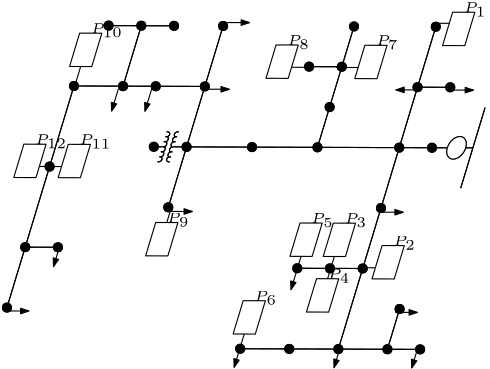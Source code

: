 <?xml version="1.0"?>
<!DOCTYPE ipe SYSTEM "ipe.dtd">
<ipe version="70218" creator="Ipe 7.2.23">
<info created="D:20210319153732" modified="D:20220112181331"/>
<ipestyle name="basic">
<symbol name="arrow/arc(spx)">
<path stroke="sym-stroke" fill="sym-stroke" pen="sym-pen">
0 0 m
-1 0.333 l
-1 -0.333 l
h
</path>
</symbol>
<symbol name="arrow/farc(spx)">
<path stroke="sym-stroke" fill="white" pen="sym-pen">
0 0 m
-1 0.333 l
-1 -0.333 l
h
</path>
</symbol>
<symbol name="arrow/ptarc(spx)">
<path stroke="sym-stroke" fill="sym-stroke" pen="sym-pen">
0 0 m
-1 0.333 l
-0.8 0 l
-1 -0.333 l
h
</path>
</symbol>
<symbol name="arrow/fptarc(spx)">
<path stroke="sym-stroke" fill="white" pen="sym-pen">
0 0 m
-1 0.333 l
-0.8 0 l
-1 -0.333 l
h
</path>
</symbol>
<symbol name="mark/circle(sx)" transformations="translations">
<path fill="sym-stroke">
0.6 0 0 0.6 0 0 e
0.4 0 0 0.4 0 0 e
</path>
</symbol>
<symbol name="mark/disk(sx)" transformations="translations">
<path fill="sym-stroke">
0.6 0 0 0.6 0 0 e
</path>
</symbol>
<symbol name="mark/fdisk(sfx)" transformations="translations">
<group>
<path fill="sym-fill">
0.5 0 0 0.5 0 0 e
</path>
<path fill="sym-stroke" fillrule="eofill">
0.6 0 0 0.6 0 0 e
0.4 0 0 0.4 0 0 e
</path>
</group>
</symbol>
<symbol name="mark/box(sx)" transformations="translations">
<path fill="sym-stroke" fillrule="eofill">
-0.6 -0.6 m
0.6 -0.6 l
0.6 0.6 l
-0.6 0.6 l
h
-0.4 -0.4 m
0.4 -0.4 l
0.4 0.4 l
-0.4 0.4 l
h
</path>
</symbol>
<symbol name="mark/square(sx)" transformations="translations">
<path fill="sym-stroke">
-0.6 -0.6 m
0.6 -0.6 l
0.6 0.6 l
-0.6 0.6 l
h
</path>
</symbol>
<symbol name="mark/fsquare(sfx)" transformations="translations">
<group>
<path fill="sym-fill">
-0.5 -0.5 m
0.5 -0.5 l
0.5 0.5 l
-0.5 0.5 l
h
</path>
<path fill="sym-stroke" fillrule="eofill">
-0.6 -0.6 m
0.6 -0.6 l
0.6 0.6 l
-0.6 0.6 l
h
-0.4 -0.4 m
0.4 -0.4 l
0.4 0.4 l
-0.4 0.4 l
h
</path>
</group>
</symbol>
<symbol name="mark/cross(sx)" transformations="translations">
<group>
<path fill="sym-stroke">
-0.43 -0.57 m
0.57 0.43 l
0.43 0.57 l
-0.57 -0.43 l
h
</path>
<path fill="sym-stroke">
-0.43 0.57 m
0.57 -0.43 l
0.43 -0.57 l
-0.57 0.43 l
h
</path>
</group>
</symbol>
<symbol name="arrow/fnormal(spx)">
<path stroke="sym-stroke" fill="white" pen="sym-pen">
0 0 m
-1 0.333 l
-1 -0.333 l
h
</path>
</symbol>
<symbol name="arrow/pointed(spx)">
<path stroke="sym-stroke" fill="sym-stroke" pen="sym-pen">
0 0 m
-1 0.333 l
-0.8 0 l
-1 -0.333 l
h
</path>
</symbol>
<symbol name="arrow/fpointed(spx)">
<path stroke="sym-stroke" fill="white" pen="sym-pen">
0 0 m
-1 0.333 l
-0.8 0 l
-1 -0.333 l
h
</path>
</symbol>
<symbol name="arrow/linear(spx)">
<path stroke="sym-stroke" pen="sym-pen">
-1 0.333 m
0 0 l
-1 -0.333 l
</path>
</symbol>
<symbol name="arrow/fdouble(spx)">
<path stroke="sym-stroke" fill="white" pen="sym-pen">
0 0 m
-1 0.333 l
-1 -0.333 l
h
-1 0 m
-2 0.333 l
-2 -0.333 l
h
</path>
</symbol>
<symbol name="arrow/double(spx)">
<path stroke="sym-stroke" fill="sym-stroke" pen="sym-pen">
0 0 m
-1 0.333 l
-1 -0.333 l
h
-1 0 m
-2 0.333 l
-2 -0.333 l
h
</path>
</symbol>
<anglesize name="22.5 deg" value="22.5"/>
<anglesize name="30 deg" value="30"/>
<anglesize name="45 deg" value="45"/>
<anglesize name="60 deg" value="60"/>
<anglesize name="90 deg" value="90"/>
<arrowsize name="large" value="10"/>
<arrowsize name="small" value="5"/>
<arrowsize name="tiny" value="3"/>
<color name="blue" value="0 0 1"/>
<color name="brown" value="0.647 0.165 0.165"/>
<color name="darkblue" value="0 0 0.545"/>
<color name="darkcyan" value="0 0.545 0.545"/>
<color name="darkgray" value="0.663"/>
<color name="darkgreen" value="0 0.392 0"/>
<color name="darkmagenta" value="0.545 0 0.545"/>
<color name="darkorange" value="1 0.549 0"/>
<color name="darkred" value="0.545 0 0"/>
<color name="gold" value="1 0.843 0"/>
<color name="gray" value="0.745"/>
<color name="green" value="0 1 0"/>
<color name="lightblue" value="0.678 0.847 0.902"/>
<color name="lightcyan" value="0.878 1 1"/>
<color name="lightgray" value="0.827"/>
<color name="lightgreen" value="0.565 0.933 0.565"/>
<color name="lightyellow" value="1 1 0.878"/>
<color name="navy" value="0 0 0.502"/>
<color name="orange" value="1 0.647 0"/>
<color name="pink" value="1 0.753 0.796"/>
<color name="purple" value="0.627 0.125 0.941"/>
<color name="red" value="1 0 0"/>
<color name="seagreen" value="0.18 0.545 0.341"/>
<color name="turquoise" value="0.251 0.878 0.816"/>
<color name="violet" value="0.933 0.51 0.933"/>
<color name="yellow" value="1 1 0"/>
<dashstyle name="dash dot dotted" value="[4 2 1 2 1 2] 0"/>
<dashstyle name="dash dotted" value="[4 2 1 2] 0"/>
<dashstyle name="dashed" value="[4] 0"/>
<dashstyle name="dotted" value="[1 3] 0"/>
<gridsize name="10 pts (~3.5 mm)" value="10"/>
<gridsize name="14 pts (~5 mm)" value="14"/>
<gridsize name="16 pts (~6 mm)" value="16"/>
<gridsize name="20 pts (~7 mm)" value="20"/>
<gridsize name="28 pts (~10 mm)" value="28"/>
<gridsize name="32 pts (~12 mm)" value="32"/>
<gridsize name="4 pts" value="4"/>
<gridsize name="56 pts (~20 mm)" value="56"/>
<gridsize name="8 pts (~3 mm)" value="8"/>
<opacity name="10%" value="0.1"/>
<opacity name="30%" value="0.3"/>
<opacity name="50%" value="0.5"/>
<opacity name="75%" value="0.75"/>
<pen name="fat" value="1.2"/>
<pen name="heavier" value="0.8"/>
<pen name="ultrafat" value="2"/>
<symbolsize name="large" value="5"/>
<symbolsize name="small" value="2"/>
<symbolsize name="tiny" value="1.1"/>
<textsize name="Huge" value="\Huge"/>
<textsize name="LARGE" value="\LARGE"/>
<textsize name="Large" value="\Large"/>
<textsize name="footnote" value="\footnotesize"/>
<textsize name="huge" value="\huge"/>
<textsize name="large" value="\large"/>
<textsize name="small" value="\small"/>
<textsize name="tiny" value="\tiny"/>
<textstyle name="center" begin="\begin{center}" end="\end{center}"/>
<textstyle name="item" begin="\begin{itemize}\item{}" end="\end{itemize}"/>
<textstyle name="itemize" begin="\begin{itemize}" end="\end{itemize}"/>
<tiling name="falling" angle="-60" step="4" width="1"/>
<tiling name="rising" angle="30" step="4" width="1"/>
</ipestyle>
<page>
<layer name="alpha"/>
<view layers="alpha" active="alpha"/>
<use layer="alpha" matrix="-0.13707 -0.453298 0.368118 -0.00129141 35.4657 811.525" name="mark/disk(sx)" pos="80 704" size="normal" stroke="black"/>
<use matrix="-0.13707 -0.453298 0.368118 -0.00129141 35.4657 811.525" name="mark/disk(sx)" pos="128 704" size="normal" stroke="black"/>
<use matrix="-0.13707 -0.453298 0.368118 -0.00129141 35.4657 811.525" name="mark/disk(sx)" pos="176 704" size="normal" stroke="black"/>
<use matrix="-0.13707 -0.453298 0.368118 -0.00129141 35.4657 811.525" name="mark/disk(sx)" pos="224 704" size="normal" stroke="black"/>
<use matrix="-0.13707 -0.453298 0.368118 -0.00129141 35.4657 811.525" name="mark/disk(sx)" pos="272 704" size="normal" stroke="black"/>
<use matrix="-0.13707 -0.453298 0.368118 -0.00129141 33.2726 804.272" name="mark/disk(sx)" pos="320 704" size="normal" stroke="black"/>
<use matrix="-0.13707 -0.453298 0.368118 -0.00129141 33.2726 804.272" name="mark/disk(sx)" pos="320 752" size="normal" stroke="black"/>
<use matrix="-0.13707 -0.453298 0.368118 -0.00129141 33.2726 804.272" name="mark/disk(sx)" pos="320 784" size="normal" stroke="black"/>
<use matrix="-0.13707 -0.453298 0.368118 -0.00129141 33.2726 804.272" name="mark/disk(sx)" pos="288 752" size="normal" stroke="black"/>
<use matrix="-0.13707 -0.453298 0.368118 -0.00129141 33.2726 804.272" name="mark/disk(sx)" pos="320 656" size="normal" stroke="black"/>
<use matrix="-0.13707 -0.453298 0.368118 -0.00129141 33.2726 804.272" name="mark/disk(sx)" pos="320 608" size="normal" stroke="black"/>
<use matrix="-0.13707 -0.453298 0.368118 -0.00129141 35.4657 811.525" name="mark/disk(sx)" pos="272 672" size="normal" stroke="black"/>
<use matrix="-0.13707 -0.453298 0.368118 -0.00129141 35.4657 811.525" name="mark/disk(sx)" pos="272 640" size="normal" stroke="black"/>
<path matrix="-0.13707 -0.453298 0.368118 -0.00129141 35.4657 811.525" stroke="black">
336 784 m
336 752 l
336 752 l
</path>
<path matrix="-0.13707 -0.453298 0.368118 -0.00129141 35.4657 811.525" stroke="black">
336 752 m
304 752 l
</path>
<path matrix="-0.13707 -0.453298 0.368118 -0.00129141 35.4657 811.525" stroke="black">
336 752 m
336 704 l
</path>
<path matrix="-0.13707 -0.453298 0.368118 -0.00129141 35.4657 811.525" stroke="black">
336 704 m
336 656 l
</path>
<path matrix="-0.13707 -0.453298 0.368118 -0.00129141 35.4657 811.525" stroke="black">
336 656 m
336 608 l
</path>
<path matrix="-0.13707 -0.453298 0.368118 -0.00129141 35.4657 811.525" stroke="black">
336 704 m
272 704 l
</path>
<path matrix="-0.13707 -0.453298 0.368118 -0.00129141 35.4657 811.525" stroke="black">
272 704 m
272 672 l
</path>
<path matrix="-0.13707 -0.453298 0.368118 -0.00129141 35.4657 811.525" stroke="black">
272 672 m
272 640 l
</path>
<path matrix="-0.13707 -0.453298 0.368118 -0.00129141 35.4657 811.525" stroke="black">
272 704 m
224 704 l
</path>
<path matrix="-0.13707 -0.453298 0.368118 -0.00129141 35.4657 811.525" stroke="black">
224 704 m
176 704 l
</path>
<path matrix="-0.13707 -0.453298 0.368118 -0.00129141 35.4657 811.525" stroke="black">
176 704 m
128 704 l
</path>
<path matrix="-0.13707 -0.453298 0.368118 -0.00129141 35.4657 811.525" stroke="black">
128 704 m
80 704 l
</path>
<use matrix="-0.13707 -0.453298 0.368118 -0.00129141 35.4657 811.525" name="mark/disk(sx)" pos="176 736" size="normal" stroke="black"/>
<use matrix="-0.13707 -0.453298 0.368118 -0.00129141 35.4657 811.525" name="mark/disk(sx)" pos="128 736" size="normal" stroke="black"/>
<use matrix="-0.13707 -0.453298 0.368118 -0.00129141 35.4657 811.525" name="mark/disk(sx)" pos="176 624" size="normal" stroke="black"/>
<use matrix="-0.13707 -0.453298 0.368118 -0.00129141 35.4657 811.525" name="mark/disk(sx)" pos="144 624" size="normal" stroke="black"/>
<use matrix="-0.13707 -0.453298 0.368118 -0.00129141 35.4657 811.525" name="mark/disk(sx)" pos="112 624" size="normal" stroke="black"/>
<use matrix="-0.13707 -0.453298 0.368118 -0.00129141 35.4657 811.525" name="mark/disk(sx)" pos="80 624" size="normal" stroke="black"/>
<use matrix="-0.13707 -0.453298 0.368118 -0.00129141 35.4657 811.525" name="mark/disk(sx)" pos="112 592" size="normal" stroke="black"/>
<use matrix="-0.13707 -0.453298 0.368118 -0.00129141 35.4657 811.525" name="mark/disk(sx)" pos="176 560" size="normal" stroke="black"/>
<use matrix="-0.13707 -0.453298 0.368118 -0.00129141 35.4657 811.525" name="mark/disk(sx)" pos="176 496" size="normal" stroke="black"/>
<use matrix="-0.13707 -0.453298 0.368118 -0.00129141 35.4657 811.525" name="mark/disk(sx)" pos="224 496" size="normal" stroke="black"/>
<use matrix="-0.13707 -0.453298 0.368118 -0.00129141 35.4657 811.525" name="mark/disk(sx)" pos="128 496" size="normal" stroke="black"/>
<use matrix="-0.13707 -0.453298 0.368118 -0.00129141 35.4657 811.525" name="mark/disk(sx)" pos="80 496" size="normal" stroke="black"/>
<use matrix="-0.13707 -0.453298 0.368118 -0.00129141 35.4657 811.525" name="mark/disk(sx)" pos="128 448" size="normal" stroke="black"/>
<use matrix="-0.13707 -0.453298 0.368118 -0.00129141 35.4657 811.525" name="mark/disk(sx)" pos="128 416" size="normal" stroke="black"/>
<use matrix="-0.13707 -0.453298 0.368118 -0.00129141 35.4657 811.525" name="mark/disk(sx)" pos="128 368" size="normal" stroke="black"/>
<path matrix="-0.13707 -0.453298 0.368118 -0.00129141 35.4657 811.525" stroke="black">
176 736 m
176 704 l
</path>
<path matrix="-0.13707 -0.453298 0.368118 -0.00129141 35.4657 811.525" stroke="black">
128 736 m
128 704 l
</path>
<path matrix="-0.13707 -0.453298 0.368118 -0.00129141 35.4657 811.525" stroke="black">
176 704 m
176 624 l
</path>
<path matrix="-0.13707 -0.453298 0.368118 -0.00129141 35.4657 811.525" stroke="black">
176 624 m
176 560 l
</path>
<path matrix="-0.13707 -0.453298 0.368118 -0.00129141 35.4657 811.525" stroke="black">
176 624 m
144 624 l
</path>
<path matrix="-0.13707 -0.453298 0.368118 -0.00129141 35.4657 811.525" stroke="black">
144 624 m
112 624 l
</path>
<path matrix="-0.13707 -0.453298 0.368118 -0.00129141 35.4657 811.525" stroke="black">
112 624 m
80 624 l
</path>
<path matrix="-0.13707 -0.453298 0.368118 -0.00129141 35.4657 811.525" stroke="black">
112 624 m
112 592 l
</path>
<path matrix="-0.13707 -0.453298 0.368118 -0.00129141 35.4657 811.525" stroke="black">
176 560 m
176 496 l
</path>
<path matrix="-0.13707 -0.453298 0.368118 -0.00129141 35.4657 811.525" stroke="black">
176 496 m
224 496 l
</path>
<path matrix="-0.13707 -0.453298 0.368118 -0.00129141 35.4657 811.525" stroke="black">
176 496 m
128 496 l
</path>
<path matrix="-0.13707 -0.453298 0.368118 -0.00129141 35.4657 811.525" stroke="black">
128 496 m
80 496 l
</path>
<path matrix="-0.13707 -0.453298 0.368118 -0.00129141 35.4657 811.525" stroke="black">
128 496 m
128 448 l
</path>
<path matrix="-0.13707 -0.453298 0.368118 -0.00129141 35.4657 811.525" stroke="black">
128 448 m
128 416 l
</path>
<path matrix="-0.13707 -0.453298 0.368118 -0.00129141 35.4657 811.525" stroke="black">
128 416 m
128 368 l
</path>
<use matrix="-0.13707 -0.453298 0.368118 -0.00129141 35.4657 811.525" name="mark/disk(sx)" pos="80 416" size="normal" stroke="black"/>
<use matrix="-0.13707 -0.453298 0.368118 -0.00129141 35.4657 811.525" name="mark/disk(sx)" pos="80 448" size="normal" stroke="black"/>
<use matrix="-0.13707 -0.453298 0.368118 -0.00129141 35.4657 811.525" name="mark/disk(sx)" pos="80 384" size="normal" stroke="black"/>
<use matrix="-0.13707 -0.453298 0.368118 -0.00129141 35.4657 811.525" name="mark/disk(sx)" pos="192 368" size="normal" stroke="black"/>
<use matrix="-0.13707 -0.453298 0.368118 -0.00129141 35.4657 811.525" name="mark/disk(sx)" pos="256 368" size="normal" stroke="black"/>
<use matrix="-0.13707 -0.453298 0.368118 -0.00129141 35.4657 811.525" name="mark/disk(sx)" pos="304 368" size="normal" stroke="black"/>
<path matrix="-0.13707 -0.453298 0.368118 -0.00129141 35.4657 811.525" stroke="black">
128 416 m
80 416 l
</path>
<path matrix="-0.13707 -0.453298 0.368118 -0.00129141 35.4657 811.525" stroke="black">
80 416 m
80 448 l
</path>
<path matrix="-0.13707 -0.453298 0.368118 -0.00129141 35.4657 811.525" stroke="black">
80 416 m
80 384 l
</path>
<path matrix="-0.13707 -0.453298 0.368118 -0.00129141 35.4657 811.525" stroke="black">
128 368 m
192 368 l
</path>
<path matrix="-0.13707 -0.453298 0.368118 -0.00129141 35.4657 811.525" stroke="black">
192 368 m
256 368 l
</path>
<path matrix="-0.13707 -0.453298 0.368118 -0.00129141 35.4657 811.525" stroke="black">
256 368 m
304 368 l
</path>
<use matrix="-0.13707 -0.453298 0.368118 -0.00129141 35.4657 811.525" name="mark/disk(sx)" pos="176 464" size="normal" stroke="black"/>
<path matrix="-0.13707 -0.453298 0.368118 -0.00129141 38.4106 811.515" stroke="black">
144 768 m
208 768 l
</path>
<path matrix="-0.13707 -0.453298 0.368118 -0.00129141 35.4657 811.525" stroke="black">
176 776 m
176 768 l
</path>
<path matrix="-0.13707 -0.453298 0.368118 -0.00129141 35.4657 811.525" stroke="black">
176 752 m
176 736 l
</path>
<path matrix="-0.13707 -0.453298 0.368118 -0.00129141 35.4657 811.525" stroke="black" fill="white">
8.94427 0 0 8.94427 176 760 e
</path>
<path matrix="-0.13707 -0.453298 0.368118 -0.00129141 35.4657 811.525" stroke="black">
176 464 m
176 472 l
176 472 l
</path>
<path matrix="-0.13707 -0.453298 0.368118 -0.00129141 35.4657 811.525" stroke="black">
176 496 m
176 484 l
</path>
<path matrix="-0.13707 -0.453298 0.368118 -0.00129141 35.4657 811.525" stroke="black">
164 484 m
164 480
168 480
168 484
168 484
168 480
172 480
172 484
172 484
172 480
176 480
176 484
176 484
176 480
180 480
180 484
180 484
180 480
184 480
184 484
184 484
184 480
188 480
188 484
188 484 c
</path>
<path matrix="0.13707 0.453298 -0.368118 0.00129141 339.137 650.729" stroke="black">
164 484 m
164 480
168 480
168 484
168 484
168 480
172 480
172 484
172 484
172 480
176 480
176 484
176 484
176 480
180 480
180 484
180 484
180 480
184 480
184 484
184 484
184 480
188 480
188 484
188 484 c
</path>
<use matrix="-0.13707 -0.453298 0.368118 -0.00129141 35.4657 811.525" name="mark/disk(sx)" pos="256 400" size="normal" stroke="black"/>
<path matrix="-0.13707 -0.453298 0.368118 -0.00129141 35.4657 811.525" stroke="black">
256 400 m
256 368 l
</path>
<use matrix="-0.13707 -0.453298 0.368118 -0.00129141 35.4657 811.525" name="mark/disk(sx)" pos="80 704" size="normal" stroke="black"/>
<use matrix="-0.13707 -0.453298 0.368118 -0.00129141 35.4657 811.525" name="mark/disk(sx)" pos="128 704" size="normal" stroke="black"/>
<use matrix="-0.13707 -0.453298 0.368118 -0.00129141 35.4657 811.525" name="mark/disk(sx)" pos="176 704" size="normal" stroke="black"/>
<use matrix="-0.13707 -0.453298 0.368118 -0.00129141 35.4657 811.525" name="mark/disk(sx)" pos="224 704" size="normal" stroke="black"/>
<use matrix="-0.13707 -0.453298 0.368118 -0.00129141 35.4657 811.525" name="mark/disk(sx)" pos="272 704" size="normal" stroke="black"/>
<use matrix="-0.13707 -0.453298 0.368118 -0.00129141 33.2726 804.272" name="mark/disk(sx)" pos="320 704" size="normal" stroke="black"/>
<use matrix="-0.13707 -0.453298 0.368118 -0.00129141 33.2726 804.272" name="mark/disk(sx)" pos="320 752" size="normal" stroke="black"/>
<use matrix="-0.13707 -0.453298 0.368118 -0.00129141 33.2726 804.272" name="mark/disk(sx)" pos="320 784" size="normal" stroke="black"/>
<use matrix="-0.13707 -0.453298 0.368118 -0.00129141 33.2726 804.272" name="mark/disk(sx)" pos="288 752" size="normal" stroke="black"/>
<use matrix="-0.13707 -0.453298 0.368118 -0.00129141 33.2726 804.272" name="mark/disk(sx)" pos="320 656" size="normal" stroke="black"/>
<use matrix="-0.13707 -0.453298 0.368118 -0.00129141 33.2726 804.272" name="mark/disk(sx)" pos="320 608" size="normal" stroke="black"/>
<use matrix="-0.13707 -0.453298 0.368118 -0.00129141 35.4657 811.525" name="mark/disk(sx)" pos="272 672" size="normal" stroke="black"/>
<use matrix="-0.13707 -0.453298 0.368118 -0.00129141 35.4657 811.525" name="mark/disk(sx)" pos="272 640" size="normal" stroke="black"/>
<path matrix="-0.13707 -0.453298 0.368118 -0.00129141 35.4657 811.525" stroke="black">
336 784 m
336 752 l
336 752 l
</path>
<path matrix="-0.13707 -0.453298 0.368118 -0.00129141 35.4657 811.525" stroke="black">
336 752 m
304 752 l
</path>
<path matrix="-0.13707 -0.453298 0.368118 -0.00129141 35.4657 811.525" stroke="black">
336 752 m
336 704 l
</path>
<path matrix="-0.13707 -0.453298 0.368118 -0.00129141 35.4657 811.525" stroke="black">
336 704 m
336 656 l
</path>
<path matrix="-0.13707 -0.453298 0.368118 -0.00129141 35.4657 811.525" stroke="black">
336 656 m
336 608 l
</path>
<path matrix="-0.13707 -0.453298 0.368118 -0.00129141 35.4657 811.525" stroke="black">
336 704 m
272 704 l
</path>
<path matrix="-0.13707 -0.453298 0.368118 -0.00129141 35.4657 811.525" stroke="black">
272 704 m
272 672 l
</path>
<path matrix="-0.13707 -0.453298 0.368118 -0.00129141 35.4657 811.525" stroke="black">
272 672 m
272 640 l
</path>
<path matrix="-0.13707 -0.453298 0.368118 -0.00129141 35.4657 811.525" stroke="black">
272 704 m
224 704 l
</path>
<path matrix="-0.13707 -0.453298 0.368118 -0.00129141 35.4657 811.525" stroke="black">
224 704 m
176 704 l
</path>
<path matrix="-0.13707 -0.453298 0.368118 -0.00129141 35.4657 811.525" stroke="black">
176 704 m
128 704 l
</path>
<path matrix="-0.13707 -0.453298 0.368118 -0.00129141 35.4657 811.525" stroke="black">
128 704 m
80 704 l
</path>
<use matrix="-0.13707 -0.453298 0.368118 -0.00129141 35.4657 811.525" name="mark/disk(sx)" pos="176 736" size="normal" stroke="black"/>
<use matrix="-0.13707 -0.453298 0.368118 -0.00129141 35.4657 811.525" name="mark/disk(sx)" pos="128 736" size="normal" stroke="black"/>
<use matrix="-0.13707 -0.453298 0.368118 -0.00129141 35.4657 811.525" name="mark/disk(sx)" pos="176 624" size="normal" stroke="black"/>
<use matrix="-0.13707 -0.453298 0.368118 -0.00129141 35.4657 811.525" name="mark/disk(sx)" pos="144 624" size="normal" stroke="black"/>
<use matrix="-0.13707 -0.453298 0.368118 -0.00129141 35.4657 811.525" name="mark/disk(sx)" pos="112 624" size="normal" stroke="black"/>
<use matrix="-0.13707 -0.453298 0.368118 -0.00129141 35.4657 811.525" name="mark/disk(sx)" pos="80 624" size="normal" stroke="black"/>
<use matrix="-0.13707 -0.453298 0.368118 -0.00129141 35.4657 811.525" name="mark/disk(sx)" pos="112 592" size="normal" stroke="black"/>
<use matrix="-0.13707 -0.453298 0.368118 -0.00129141 35.4657 811.525" name="mark/disk(sx)" pos="176 560" size="normal" stroke="black"/>
<use matrix="-0.13707 -0.453298 0.368118 -0.00129141 35.4657 811.525" name="mark/disk(sx)" pos="176 496" size="normal" stroke="black"/>
<use matrix="-0.13707 -0.453298 0.368118 -0.00129141 35.4657 811.525" name="mark/disk(sx)" pos="224 496" size="normal" stroke="black"/>
<use matrix="-0.13707 -0.453298 0.368118 -0.00129141 35.4657 811.525" name="mark/disk(sx)" pos="128 496" size="normal" stroke="black"/>
<use matrix="-0.13707 -0.453298 0.368118 -0.00129141 35.4657 811.525" name="mark/disk(sx)" pos="80 496" size="normal" stroke="black"/>
<use matrix="-0.13707 -0.453298 0.368118 -0.00129141 35.4657 811.525" name="mark/disk(sx)" pos="128 448" size="normal" stroke="black"/>
<use matrix="-0.13707 -0.453298 0.368118 -0.00129141 35.4657 811.525" name="mark/disk(sx)" pos="128 416" size="normal" stroke="black"/>
<use matrix="-0.13707 -0.453298 0.368118 -0.00129141 35.4657 811.525" name="mark/disk(sx)" pos="128 368" size="normal" stroke="black"/>
<path matrix="-0.13707 -0.453298 0.368118 -0.00129141 35.4657 811.525" stroke="black">
176 736 m
176 704 l
</path>
<path matrix="-0.13707 -0.453298 0.368118 -0.00129141 35.4657 811.525" stroke="black">
128 736 m
128 704 l
</path>
<path matrix="-0.13707 -0.453298 0.368118 -0.00129141 35.4657 811.525" stroke="black">
176 704 m
176 624 l
</path>
<path matrix="-0.13707 -0.453298 0.368118 -0.00129141 35.4657 811.525" stroke="black">
176 624 m
176 560 l
</path>
<path matrix="-0.13707 -0.453298 0.368118 -0.00129141 35.4657 811.525" stroke="black">
176 624 m
144 624 l
</path>
<path matrix="-0.13707 -0.453298 0.368118 -0.00129141 35.4657 811.525" stroke="black">
144 624 m
112 624 l
</path>
<path matrix="-0.13707 -0.453298 0.368118 -0.00129141 35.4657 811.525" stroke="black">
112 624 m
80 624 l
</path>
<path matrix="-0.13707 -0.453298 0.368118 -0.00129141 35.4657 811.525" stroke="black">
112 624 m
112 592 l
</path>
<path matrix="-0.13707 -0.453298 0.368118 -0.00129141 35.4657 811.525" stroke="black">
176 560 m
176 496 l
</path>
<path matrix="-0.13707 -0.453298 0.368118 -0.00129141 35.4657 811.525" stroke="black">
176 496 m
224 496 l
</path>
<path matrix="-0.13707 -0.453298 0.368118 -0.00129141 35.4657 811.525" stroke="black">
176 496 m
128 496 l
</path>
<path matrix="-0.13707 -0.453298 0.368118 -0.00129141 35.4657 811.525" stroke="black">
128 496 m
80 496 l
</path>
<path matrix="-0.13707 -0.453298 0.368118 -0.00129141 35.4657 811.525" stroke="black">
128 496 m
128 448 l
</path>
<path matrix="-0.13707 -0.453298 0.368118 -0.00129141 35.4657 811.525" stroke="black">
128 448 m
128 416 l
</path>
<path matrix="-0.13707 -0.453298 0.368118 -0.00129141 35.4657 811.525" stroke="black">
128 416 m
128 368 l
</path>
<use matrix="-0.13707 -0.453298 0.368118 -0.00129141 35.4657 811.525" name="mark/disk(sx)" pos="80 416" size="normal" stroke="black"/>
<use matrix="-0.13707 -0.453298 0.368118 -0.00129141 35.4657 811.525" name="mark/disk(sx)" pos="80 448" size="normal" stroke="black"/>
<use matrix="-0.13707 -0.453298 0.368118 -0.00129141 35.4657 811.525" name="mark/disk(sx)" pos="80 384" size="normal" stroke="black"/>
<use matrix="-0.13707 -0.453298 0.368118 -0.00129141 35.4657 811.525" name="mark/disk(sx)" pos="192 368" size="normal" stroke="black"/>
<use matrix="-0.13707 -0.453298 0.368118 -0.00129141 35.4657 811.525" name="mark/disk(sx)" pos="256 368" size="normal" stroke="black"/>
<use matrix="-0.13707 -0.453298 0.368118 -0.00129141 35.4657 811.525" name="mark/disk(sx)" pos="304 368" size="normal" stroke="black"/>
<path matrix="-0.13707 -0.453298 0.368118 -0.00129141 35.4657 811.525" stroke="black">
128 416 m
80 416 l
</path>
<path matrix="-0.13707 -0.453298 0.368118 -0.00129141 35.4657 811.525" stroke="black">
80 416 m
80 448 l
</path>
<path matrix="-0.13707 -0.453298 0.368118 -0.00129141 35.4657 811.525" stroke="black">
80 416 m
80 384 l
</path>
<path matrix="-0.13707 -0.453298 0.368118 -0.00129141 35.4657 811.525" stroke="black">
128 368 m
192 368 l
</path>
<path matrix="-0.13707 -0.453298 0.368118 -0.00129141 35.4657 811.525" stroke="black">
192 368 m
256 368 l
</path>
<path matrix="-0.13707 -0.453298 0.368118 -0.00129141 35.4657 811.525" stroke="black">
256 368 m
304 368 l
</path>
<use matrix="-0.13707 -0.453298 0.368118 -0.00129141 35.4657 811.525" name="mark/disk(sx)" pos="176 464" size="normal" stroke="black"/>
<path matrix="-0.13707 -0.453298 0.368118 -0.00129141 38.4106 811.515" stroke="black">
144 768 m
208 768 l
</path>
<path matrix="-0.13707 -0.453298 0.368118 -0.00129141 35.4657 811.525" stroke="black">
176 776 m
176 768 l
</path>
<path matrix="-0.13707 -0.453298 0.368118 -0.00129141 35.4657 811.525" stroke="black">
176 752 m
176 736 l
</path>
<path matrix="-0.13707 -0.453298 0.368118 -0.00129141 35.4657 811.525" stroke="black" fill="white">
8.94427 0 0 8.94427 176 760 e
</path>
<path matrix="-0.13707 -0.453298 0.368118 -0.00129141 35.4657 811.525" stroke="black">
176 464 m
176 472 l
176 472 l
</path>
<path matrix="-0.13707 -0.453298 0.368118 -0.00129141 35.4657 811.525" stroke="black">
176 496 m
176 484 l
</path>
<path matrix="-0.13707 -0.453298 0.368118 -0.00129141 35.4657 811.525" stroke="black">
164 484 m
164 480
168 480
168 484
168 484
168 480
172 480
172 484
172 484
172 480
176 480
176 484
176 484
176 480
180 480
180 484
180 484
180 480
184 480
184 484
184 484
184 480
188 480
188 484
188 484 c
</path>
<path matrix="0.13707 0.453298 -0.368118 0.00129141 339.137 650.729" stroke="black">
164 484 m
164 480
168 480
168 484
168 484
168 480
172 480
172 484
172 484
172 480
176 480
176 484
176 484
176 480
180 480
180 484
180 484
180 480
184 480
184 484
184 484
184 480
188 480
188 484
188 484 c
</path>
<use matrix="-0.13707 -0.453298 0.368118 -0.00129141 35.4657 811.525" name="mark/disk(sx)" pos="256 400" size="normal" stroke="black"/>
<path matrix="-0.13707 -0.453298 0.368118 -0.00129141 35.4657 811.525" stroke="black">
256 400 m
256 368 l
</path>
<text matrix="-0.302381 -0.999994 0.998946 -0.00350445 -436.244 958.319" transformations="translations" pos="176 784" stroke="black" type="label" width="8.249" height="3.408" depth="1.49" valign="baseline" size="tiny" style="math">P_1</text>
<path matrix="-0.302381 -0.999994 0.998946 -0.00350445 -422.572 990.304" stroke="black">
208 784 m
208 776 l
220 776 l
220 784 l
h
</path>
<text matrix="-0.302381 -0.999994 0.998946 -0.00350445 -479.203 882.389" transformations="translations" pos="176 784" stroke="black" type="label" width="8.249" height="3.408" depth="1.49" valign="baseline" size="tiny" style="math">P_{3}</text>
<path matrix="-0.302381 -0.999994 0.998946 -0.00350445 -465.531 914.375" stroke="black">
208 784 m
208 776 l
220 776 l
220 784 l
h
</path>
<text matrix="-0.302381 -0.999994 0.998946 -0.00350445 -491.191 882.431" transformations="translations" pos="176 784" stroke="black" type="label" width="8.249" height="3.408" depth="1.49" valign="baseline" size="tiny" style="math">P_{5}</text>
<path matrix="-0.302381 -0.999994 0.998946 -0.00350445 -477.519 914.417" stroke="black">
208 784 m
208 776 l
220 776 l
220 784 l
h
</path>
<text matrix="-0.302381 -0.999994 0.998946 -0.00350445 -485.251 862.389" transformations="translations" pos="176 784" stroke="black" type="label" width="8.249" height="3.408" depth="1.49" valign="baseline" size="tiny" style="math">P_{4}</text>
<path matrix="-0.302381 -0.999994 0.998946 -0.00350445 -471.579 894.375" stroke="black">
208 784 m
208 776 l
220 776 l
220 784 l
h
</path>
<text matrix="-0.302381 -0.999994 0.998946 -0.00350445 -511.645 854.473" transformations="translations" pos="176 784" stroke="black" type="label" width="8.249" height="3.408" depth="1.49" valign="baseline" size="tiny" style="math">P_{6}</text>
<path matrix="-0.302381 -0.999994 0.998946 -0.00350445 -497.973 886.459" stroke="black">
208 784 m
208 776 l
220 776 l
220 784 l
h
</path>
<text matrix="-0.302381 -0.999994 0.998946 -0.00350445 -461.644 874.319" transformations="translations" pos="176 784" stroke="black" type="label" width="8.249" height="3.408" depth="1.49" valign="baseline" size="tiny" style="math">P_{2}</text>
<path matrix="-0.302381 -0.999994 0.998946 -0.00350445 -447.972 906.305" stroke="black">
208 784 m
208 776 l
220 776 l
220 784 l
h
</path>
<text matrix="-0.302381 -0.999994 0.998946 -0.00350445 -499.809 946.529" transformations="translations" pos="176 784" stroke="black" type="label" width="8.249" height="3.408" depth="1.49" valign="baseline" size="tiny" style="math">P_8</text>
<path matrix="-0.302381 -0.999994 0.998946 -0.00350445 -486.137 978.515" stroke="black">
208 784 m
208 776 l
220 776 l
220 784 l
h
</path>
<text matrix="-0.302381 -0.999994 0.998946 -0.00350445 -574.627 910.754" transformations="translations" pos="176 784" stroke="black" type="label" width="11.639" height="3.408" depth="1.49" valign="baseline" size="tiny" style="math">P_{11}</text>
<path matrix="-0.302381 -0.999994 0.998946 -0.00350445 -560.955 942.739" stroke="black">
208 784 m
208 776 l
220 776 l
220 784 l
h
</path>
<text matrix="-0.302381 -0.999994 0.998946 -0.00350445 -570.524 950.781" transformations="translations" pos="176 784" stroke="black" type="label" width="11.639" height="3.408" depth="1.49" valign="baseline" size="tiny" style="math">P_{10}</text>
<path matrix="-0.302381 -0.999994 0.998946 -0.00350445 -556.852 982.767" stroke="black">
208 784 m
208 776 l
220 776 l
220 784 l
h
</path>
<text matrix="-0.302381 -0.999994 0.998946 -0.00350445 -543.136 882.613" transformations="translations" pos="176 784" stroke="black" type="label" width="8.249" height="3.408" depth="1.49" valign="baseline" size="tiny" style="math">P_9</text>
<path matrix="-0.302381 -0.999994 0.998946 -0.00350445 -529.464 914.599" stroke="black">
208 784 m
208 776 l
220 776 l
220 784 l
h
</path>
<text matrix="-0.302381 -0.999994 0.998946 -0.00350445 -467.843 946.417" transformations="translations" pos="176 784" stroke="black" type="label" width="8.249" height="3.408" depth="1.49" valign="baseline" size="tiny" style="math">P_7</text>
<path matrix="-0.302381 -0.999994 0.998946 -0.00350445 -454.171 978.403" stroke="black">
208 784 m
208 776 l
220 776 l
220 784 l
h
</path>
<path matrix="-0.302381 -0.999994 0.998946 -0.00350445 -418.576 990.29" stroke="black">
212 768 m
212 772 l
</path>
<path matrix="-0.302381 -0.999994 0.998946 -0.00350445 -418.576 990.29" stroke="black">
300 768 m
300 772 l
</path>
<path matrix="-0.302381 -0.999994 0.998946 -0.00350445 -418.576 990.29" stroke="black">
300 756 m
296 756 l
</path>
<path matrix="-0.302381 -0.999994 0.998946 -0.00350445 -418.576 990.29" stroke="black">
300 756 m
304 756 l
</path>
<path matrix="-0.302381 -0.999994 0.998946 -0.00350445 -418.576 990.29" stroke="black">
300 744 m
296 744 l
</path>
<path matrix="-0.302381 -0.999994 0.998946 -0.00350445 -418.576 990.29" stroke="black">
324 732 m
328 732 l
</path>
<path matrix="-0.302381 -0.999994 0.998946 -0.00350445 -418.576 990.29" stroke="black">
228 720 m
228 728 l
</path>
<path matrix="-0.302381 -0.999994 0.998946 -0.00350445 -418.576 990.29" stroke="black">
284 692 m
280 692 l
</path>
<path matrix="-0.302381 -0.999994 0.998946 -0.00350445 -418.576 990.29" stroke="black">
264 648 m
264 644 l
</path>
<path matrix="-0.302381 -0.999994 0.998946 -0.00350445 -418.576 990.29" stroke="black">
228 644 m
236 644 l
</path>
<path matrix="-0.302381 -0.999994 0.998946 -0.00350445 -418.576 990.29" stroke="black">
228 736 m
228 744 l
</path>
<text matrix="-0.302381 -0.999994 0.998946 -0.00350445 -590.61 910.81" transformations="translations" pos="176 784" stroke="black" type="label" width="11.639" height="3.408" depth="1.49" valign="baseline" size="tiny" style="math">P_{12}</text>
<path matrix="-0.302381 -0.999994 0.998946 -0.00350445 -576.938 942.795" stroke="black">
208 784 m
208 776 l
220 776 l
220 784 l
h
</path>
<path matrix="-0.302381 -0.999994 0.998946 -0.00350445 -418.576 990.29" stroke="black">
264 640 m
264 644 l
</path>
<path matrix="-0.302381 -0.999994 0.998946 -0.00350445 -418.576 990.29" stroke="black" arrow="normal/tiny">
328 768 m
336 768 l
</path>
<path matrix="-0.302381 -0.999994 0.998946 -0.00350445 -418.576 990.29" stroke="black" arrow="normal/tiny">
328 732 m
336 732 l
</path>
<path matrix="-0.302381 -0.999994 0.998946 -0.00350445 -418.576 990.29" stroke="black" arrow="normal/tiny">
280 692 m
280 700 l
</path>
<path matrix="-0.302381 -0.999994 0.998946 -0.00350445 -418.576 990.29" stroke="black" arrow="normal/tiny">
212 692 m
212 700 l
</path>
<path matrix="-0.302381 -0.999994 0.998946 -0.00350445 -418.576 990.29" stroke="black" arrow="normal/tiny">
316 644 m
316 652 l
</path>
<path matrix="-0.302381 -0.999994 0.998946 -0.00350445 -418.576 990.29" stroke="black" arrow="normal/tiny">
236 672 m
244 672 l
</path>
<path matrix="-0.302381 -0.999994 0.998946 -0.00350445 -418.576 990.29" stroke="black" arrow="normal/tiny">
292 656 m
300 656 l
</path>
<path matrix="-0.302381 -0.999994 0.998946 -0.00350445 -418.576 990.29" stroke="black" arrow="normal/tiny">
236 692 m
236 700 l
</path>
<path matrix="-0.302381 -0.999994 0.998946 -0.00350445 -418.576 990.29" stroke="black" arrow="normal/tiny">
236 780 m
236 788 l
</path>
<path matrix="-0.302381 -0.999994 0.998946 -0.00350445 -418.576 990.29" stroke="black" arrow="normal/tiny">
236 768 m
236 760 l
</path>
<path matrix="-0.302381 -0.999994 0.998946 -0.00350445 -418.576 990.29" stroke="black" arrow="normal/tiny">
280 768 m
280 776 l
</path>
<path matrix="-0.302381 -0.999994 0.998946 -0.00350445 -418.576 990.29" stroke="black" arrow="normal/tiny">
300 744 m
308 744 l
</path>
<path matrix="-0.302381 -0.999994 0.998946 -0.00350445 -418.576 990.29" stroke="black" arrow="normal/tiny">
328 796 m
336 796 l
</path>
<path matrix="-0.302381 -0.999994 0.998946 -0.00350445 -430.563 990.332" stroke="black" arrow="normal/tiny">
236 672 m
244 672 l
</path>
<path matrix="-0.302381 -0.999994 0.998946 -0.00350445 -413.478 954.235" stroke="black" arrow="normal/tiny">
280 768 m
280 776 l
</path>
</page>
</ipe>
